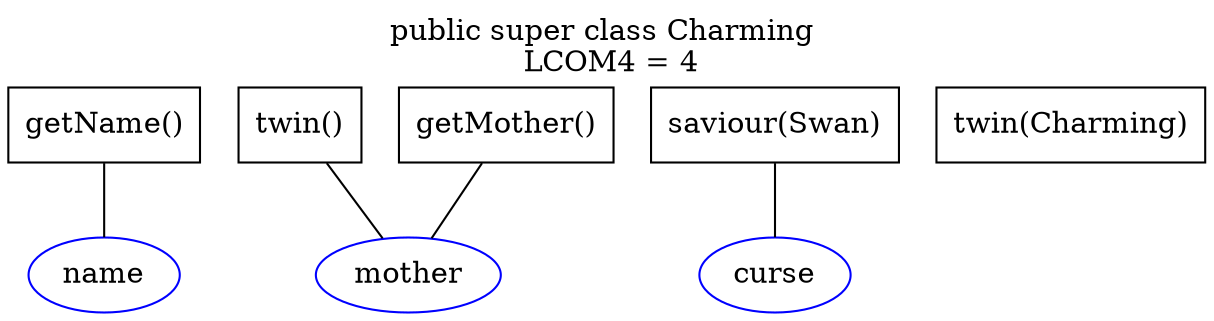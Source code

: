 graph G
{
	overlap=scalexy;
	labelloc="t";
	label="public super class Charming \n LCOM4 = 4";

	node[shape=ellipse,color=blue]
		1[label="name"]
		2[label="mother"]
		3[label="curse"];

	node[shape=rectangle,color=black]
		4[label="twin()"]
		5[label="twin(Charming)"]
		6[label="getName()"]
		7[label="getMother()"]
		8[label="saviour(Swan)"];

	4 -- 2;
	6 -- 1;
	7 -- 2;
	8 -- 3;
}
